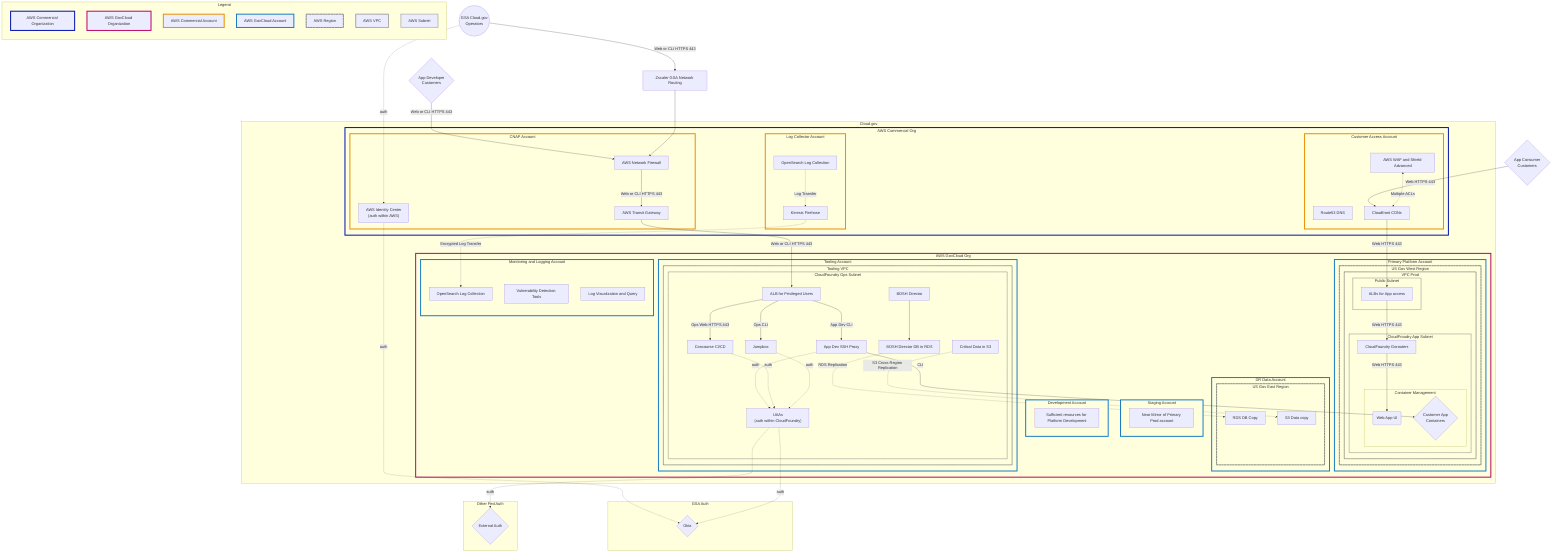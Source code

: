 %%title: High Level Overview

flowchart TD

%%style
classDef govAcctStyle stroke:#167CC5,stroke-width:4px
classDef comAcctStyle stroke:#ea8d02,stroke-width:4px
classDef govOrgStyle stroke:#bc0061,stroke-width:4px
classDef comOrgStyle stroke:#010daf,stroke-width:4px
classDef vpcStyle stroke:#616363,stroke-width:3px,stroke-dasharray: 3 1
classDef regionStyle stroke:#616363,stroke-width:3px,stroke-dasharray: 10 1
classDef subnetStyle stroke:#616363,stroke-width:3px,stroke-dasharray: 1 1

%%External entities or services
appconsumer{App Consumer<br>Customers}
appdeveloper{App Developer<br>Customers}
operators((GSA Cloud.gov<br>Operators))
zscaler[Zscaler GSA Network Routing]
subgraph gsaauth [GSA Auth]
  gsaokta{Okta}
end
subgraph Other Fed Auth
  extauth{External Auth}
end

%%Accreditation boundary
subgraph cgAccd [Cloud.gov]
  subgraph awsComOrg [AWS Commercial Org]

    subgraph cnapAcct [CNAP Account]
      transit[AWS Transit Gateway]
      advfirewall[AWS Network Firewall]
      identitycentercom["AWS Identity Center<br>(auth within AWS)"]
    end
    class cnapAcct comAcctStyle

    subgraph cusAccAcct [Customer Access Account]
      route53[Route53 DNS]
      cloudfront[Cloudfront CDNs]
      wafShield[AWS WAF and Shield Advanced]
    end
    class cusAccAcct comAcctStyle

    subgraph govLogCollAcct [Log Collector Account]
      kinesisfirehose[Kinesis Firehose]
      logollectioncom[OpenSearch Log Collection]
    end
    class govLogCollAcct comAcctStyle

  end
  class awsComOrg comOrgStyle

  subgraph awsGovOrg [AWS GovCloud Org]
      subgraph priPlatAcct [Primary Platform Account]
        subgraph usGovWestRegion[US Gov West Region]

          subgraph vpcProd1 [VPC Prod]

              subgraph pubSubnet1 [Public Subnet]
                appalbs[ALBs for App access]
              end
              class pubSubnet1 subnetStyle

              subgraph cfAppSubnet [CloudFroudry App Subnet]
              gorouter[CloudFoundry Gorouters]
                subgraph diego[Container Management]
                  diegoCell(Web App UI)
                  customerApp1{Customer App<br>Containers}
                end
              end
              class cfAppSubnet subnetStyle

          end
          class vpcProd1 vpcStyle

        end
      class usGovWestRegion regionStyle


    end
    class priPlatAcct govAcctStyle

    subgraph drDataAcct [DR Data Account]
        subgraph usGovEastRegion[US Gov East Region]
          replicatedRDS[RDS DB Copy]
          replicatedS3[S3 Data copy]
        end
        class usGovEastRegion regionStyle
    end
    class drDataAcct govAcctStyle

    subgraph govStageAcct [Staging Account]
        preprod[Near Mirror of Primary Prod account]
    end
    class govStageAcct govAcctStyle

    subgraph govDevAcct [Development Account]
        dev[Sufficient resources for Platform Development]
    end
    class govDevAcct govAcctStyle

    subgraph govToolAcct [Tooling Account<br>aka Hub]
      subgraph toolVPC [Tooling VPC]
              subgraph cfOpsSubnet [CloudFoundry Ops Subnet]
              privalb[ALB for Privileged Users]
              uaa["UAAs<br>(auth within CloudFoundry)"]
              jumpbox[Jumpbox]
              concourse[Concourse CI/CD]
              sshproxy[App Dev SSH Proxy]
              BOSH[BOSH Director]
              boshDB[BOSH Director DB in RDS]
              s3CritData[Critical Data in S3]
              end
              class cfOpsSubnet subnetStyle
      end
      class toolVPC vpcStyle
    end
    class govToolAcct govAcctStyle

    subgraph govMonAcct [Monitoring and Logging Account]
      logollectiongov[OpenSearch Log Collection]
      vulndetect[Vulnerability Detection Tools]
      logviz[Log Visualization and Query]
    end
    class govMonAcct govAcctStyle

  end
  class awsGovOrg govOrgStyle

end

%%Connections
wafShield <-.Multiple ACLs.-> cloudfront
cloudfront -- Web HTTPS 443 --> appalbs
appconsumer -- Web HTTPS 443 --> cloudfront
jumpbox -.auth.-> uaa
concourse -.auth.-> uaa
privalb -- Ops CLI --> jumpbox
privalb -- Ops Web HTTPS 443 --> concourse
privalb -- App Dev CLI --> sshproxy
sshproxy-.auth.-> uaa
sshproxy -- CLI --> customerApp1
operators -- Web or CLI HTTPS 443 --> zscaler --> advfirewall
advfirewall -- Web or CLI HTTPS 443 --> transit
transit -- Web or CLI HTTPS 443 --> privalb
appdeveloper -- Web or CLI HTTPS 443 --> advfirewall
appalbs -- Web HTTPS 443 --> gorouter
gorouter -- Web HTTPS 443 --> diegoCell
kinesisfirehose -.Encrypted Log Transfer.-> logollectiongov
uaa -.auth.-> gsaokta
logollectioncom -.Log Transfer.->kinesisfirehose
operators -.auth.-> identitycentercom
identitycentercom -.auth.-> gsaokta
uaa -.auth.-> extauth
BOSH --> boshDB
boshDB -.RDS Replication.-> replicatedRDS
s3CritData -.S3 Cross Region Replication.-> replicatedS3
%%Connections below commented until later, maybe needs dedicated diagram
%%Messes up the entire digram if shown currently
%%govToolAcct .-> govDevAcct & govStageAcct & priPlatAcct

%%Legend
  subgraph Legend
    direction TB
    legend_CommOrg[AWS Commercial Organization]:::comOrgStyle
    legend_GovOrg[AWS GovCloud Organization]:::govOrgStyle
    legend_CommAcct[AWS Commercial Account]:::comAcctStyle
    legend_GovAcct[AWS GovCloud Account]:::govAcctStyle
    legend_region[AWS Region]:::regionStyle
    legend_vpc[AWS VPC]:::vpcStyle
    legend_subnet[AWS Subnet]:::subnetStyle
  end